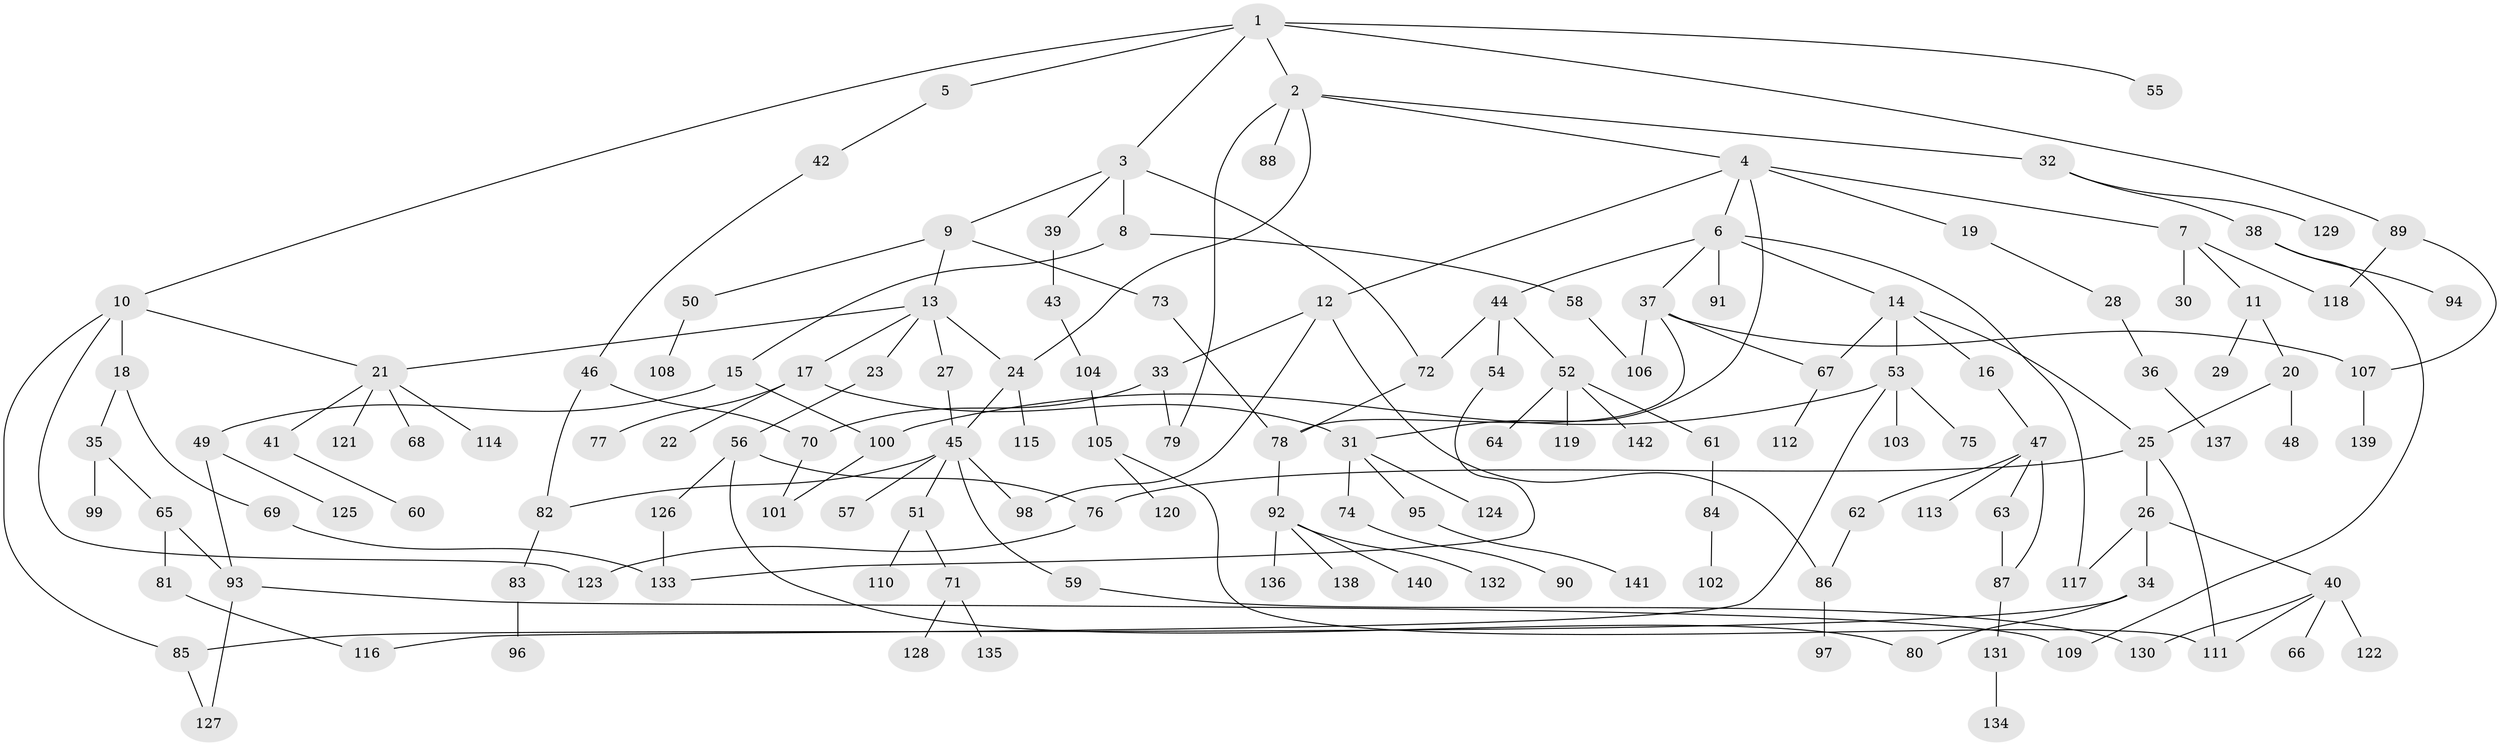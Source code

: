 // coarse degree distribution, {5: 0.049019607843137254, 7: 0.029411764705882353, 8: 0.029411764705882353, 2: 0.2549019607843137, 3: 0.13725490196078433, 6: 0.0392156862745098, 4: 0.10784313725490197, 1: 0.35294117647058826}
// Generated by graph-tools (version 1.1) at 2025/41/03/06/25 10:41:25]
// undirected, 142 vertices, 175 edges
graph export_dot {
graph [start="1"]
  node [color=gray90,style=filled];
  1;
  2;
  3;
  4;
  5;
  6;
  7;
  8;
  9;
  10;
  11;
  12;
  13;
  14;
  15;
  16;
  17;
  18;
  19;
  20;
  21;
  22;
  23;
  24;
  25;
  26;
  27;
  28;
  29;
  30;
  31;
  32;
  33;
  34;
  35;
  36;
  37;
  38;
  39;
  40;
  41;
  42;
  43;
  44;
  45;
  46;
  47;
  48;
  49;
  50;
  51;
  52;
  53;
  54;
  55;
  56;
  57;
  58;
  59;
  60;
  61;
  62;
  63;
  64;
  65;
  66;
  67;
  68;
  69;
  70;
  71;
  72;
  73;
  74;
  75;
  76;
  77;
  78;
  79;
  80;
  81;
  82;
  83;
  84;
  85;
  86;
  87;
  88;
  89;
  90;
  91;
  92;
  93;
  94;
  95;
  96;
  97;
  98;
  99;
  100;
  101;
  102;
  103;
  104;
  105;
  106;
  107;
  108;
  109;
  110;
  111;
  112;
  113;
  114;
  115;
  116;
  117;
  118;
  119;
  120;
  121;
  122;
  123;
  124;
  125;
  126;
  127;
  128;
  129;
  130;
  131;
  132;
  133;
  134;
  135;
  136;
  137;
  138;
  139;
  140;
  141;
  142;
  1 -- 2;
  1 -- 3;
  1 -- 5;
  1 -- 10;
  1 -- 55;
  1 -- 89;
  2 -- 4;
  2 -- 24;
  2 -- 32;
  2 -- 88;
  2 -- 79;
  3 -- 8;
  3 -- 9;
  3 -- 39;
  3 -- 72;
  4 -- 6;
  4 -- 7;
  4 -- 12;
  4 -- 19;
  4 -- 31;
  5 -- 42;
  6 -- 14;
  6 -- 37;
  6 -- 44;
  6 -- 91;
  6 -- 117;
  7 -- 11;
  7 -- 30;
  7 -- 118;
  8 -- 15;
  8 -- 58;
  9 -- 13;
  9 -- 50;
  9 -- 73;
  10 -- 18;
  10 -- 85;
  10 -- 21;
  10 -- 123;
  11 -- 20;
  11 -- 29;
  12 -- 33;
  12 -- 98;
  12 -- 86;
  13 -- 17;
  13 -- 21;
  13 -- 23;
  13 -- 27;
  13 -- 24;
  14 -- 16;
  14 -- 25;
  14 -- 53;
  14 -- 67;
  15 -- 49;
  15 -- 100;
  16 -- 47;
  17 -- 22;
  17 -- 77;
  17 -- 31;
  18 -- 35;
  18 -- 69;
  19 -- 28;
  20 -- 48;
  20 -- 25;
  21 -- 41;
  21 -- 68;
  21 -- 114;
  21 -- 121;
  23 -- 56;
  24 -- 115;
  24 -- 45;
  25 -- 26;
  25 -- 76;
  25 -- 111;
  26 -- 34;
  26 -- 40;
  26 -- 117;
  27 -- 45;
  28 -- 36;
  31 -- 74;
  31 -- 95;
  31 -- 124;
  32 -- 38;
  32 -- 129;
  33 -- 70;
  33 -- 79;
  34 -- 85;
  34 -- 80;
  35 -- 65;
  35 -- 99;
  36 -- 137;
  37 -- 67;
  37 -- 78;
  37 -- 106;
  37 -- 107;
  38 -- 94;
  38 -- 109;
  39 -- 43;
  40 -- 66;
  40 -- 122;
  40 -- 111;
  40 -- 130;
  41 -- 60;
  42 -- 46;
  43 -- 104;
  44 -- 52;
  44 -- 54;
  44 -- 72;
  45 -- 51;
  45 -- 57;
  45 -- 59;
  45 -- 82;
  45 -- 98;
  46 -- 70;
  46 -- 82;
  47 -- 62;
  47 -- 63;
  47 -- 87;
  47 -- 113;
  49 -- 125;
  49 -- 93;
  50 -- 108;
  51 -- 71;
  51 -- 110;
  52 -- 61;
  52 -- 64;
  52 -- 119;
  52 -- 142;
  53 -- 75;
  53 -- 103;
  53 -- 100;
  53 -- 116;
  54 -- 133;
  56 -- 80;
  56 -- 126;
  56 -- 76;
  58 -- 106;
  59 -- 130;
  61 -- 84;
  62 -- 86;
  63 -- 87;
  65 -- 81;
  65 -- 93;
  67 -- 112;
  69 -- 133;
  70 -- 101;
  71 -- 128;
  71 -- 135;
  72 -- 78;
  73 -- 78;
  74 -- 90;
  76 -- 123;
  78 -- 92;
  81 -- 116;
  82 -- 83;
  83 -- 96;
  84 -- 102;
  85 -- 127;
  86 -- 97;
  87 -- 131;
  89 -- 118;
  89 -- 107;
  92 -- 132;
  92 -- 136;
  92 -- 138;
  92 -- 140;
  93 -- 109;
  93 -- 127;
  95 -- 141;
  100 -- 101;
  104 -- 105;
  105 -- 111;
  105 -- 120;
  107 -- 139;
  126 -- 133;
  131 -- 134;
}
